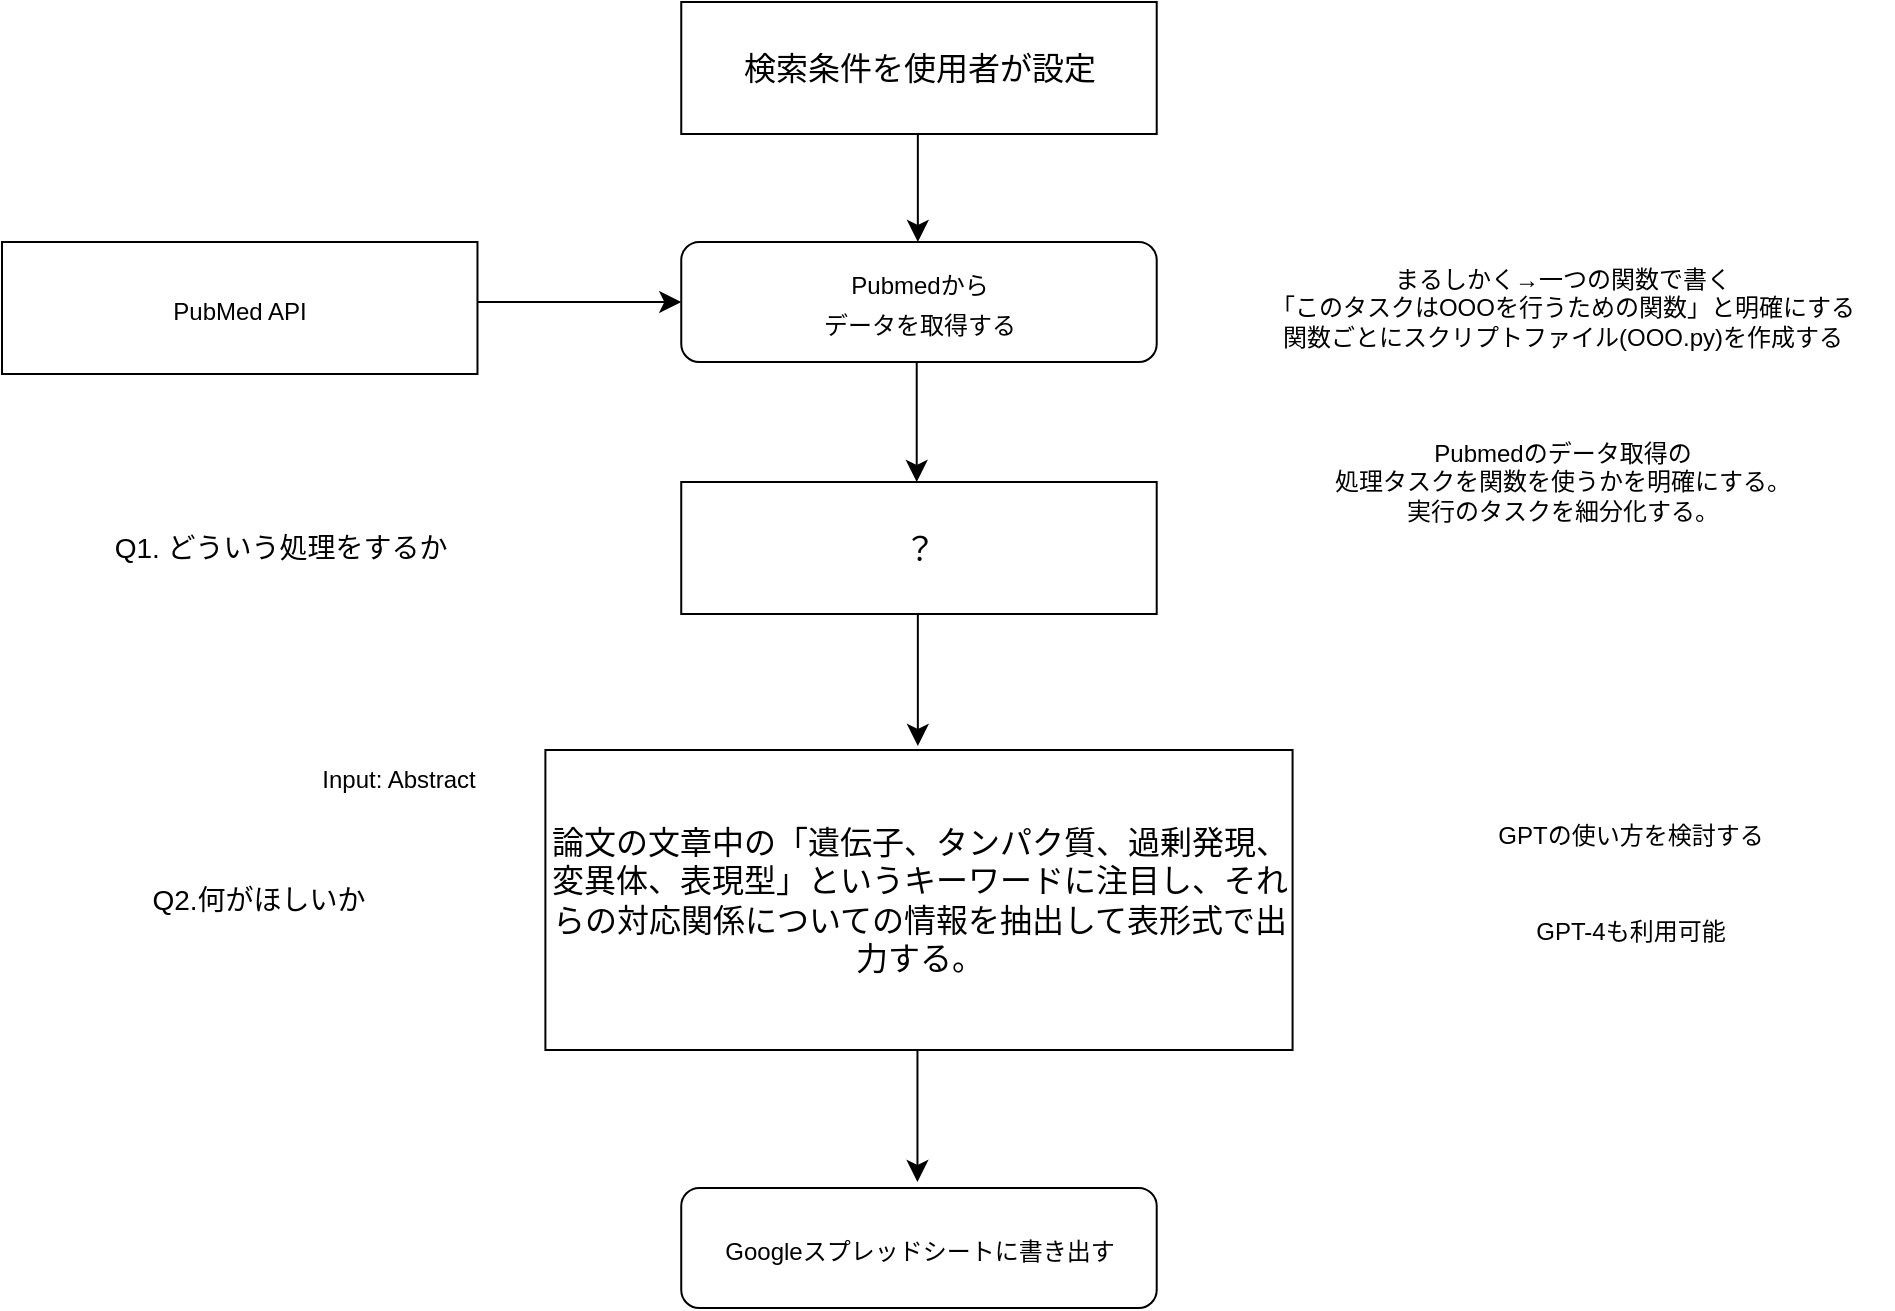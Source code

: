<mxfile>
    <diagram id="6hGjJqjaPUIHLYzqYKvI" name="Page-1">
        <mxGraphModel dx="1228" dy="933" grid="1" gridSize="30" guides="1" tooltips="1" connect="1" arrows="1" fold="1" page="1" pageScale="1" pageWidth="827" pageHeight="1169" math="0" shadow="0">
            <root>
                <mxCell id="0"/>
                <mxCell id="1" parent="0"/>
                <mxCell id="14" value="" style="group" parent="1" vertex="1" connectable="0">
                    <mxGeometry x="390" y="120" width="945.283" height="653" as="geometry"/>
                </mxCell>
                <mxCell id="uGYLsN3fqCkKk5OynrGJ-33" value="" style="endArrow=classic;html=1;rounded=0;fontSize=12;startSize=8;endSize=8;curved=1;" parent="14" edge="1">
                    <mxGeometry width="50" height="50" relative="1" as="geometry">
                        <mxPoint x="457.358" y="180" as="sourcePoint"/>
                        <mxPoint x="457.358" y="240" as="targetPoint"/>
                    </mxGeometry>
                </mxCell>
                <mxCell id="uGYLsN3fqCkKk5OynrGJ-15" value="" style="endArrow=classic;html=1;rounded=0;fontSize=12;startSize=8;endSize=8;curved=1;" parent="14" edge="1">
                    <mxGeometry width="50" height="50" relative="1" as="geometry">
                        <mxPoint x="457.925" y="60" as="sourcePoint"/>
                        <mxPoint x="457.925" y="120" as="targetPoint"/>
                    </mxGeometry>
                </mxCell>
                <mxCell id="2" value="&lt;span style=&quot;font-size: 12px;&quot;&gt;Pubmedから&lt;/span&gt;&lt;br style=&quot;font-size: 12px;&quot;&gt;&lt;span style=&quot;font-size: 12px;&quot;&gt;データを取得する&lt;/span&gt;" style="rounded=1;whiteSpace=wrap;html=1;fontSize=16;" parent="14" vertex="1">
                    <mxGeometry x="339.623" y="120" width="237.736" height="60" as="geometry"/>
                </mxCell>
                <mxCell id="uGYLsN3fqCkKk5OynrGJ-24" value="&lt;span style=&quot;font-size: 12px;&quot;&gt;PubMed API&lt;/span&gt;" style="rounded=0;whiteSpace=wrap;html=1;fontSize=16;" parent="14" vertex="1">
                    <mxGeometry y="120" width="237.736" height="66" as="geometry"/>
                </mxCell>
                <mxCell id="6" value="検索条件を使用者が設定" style="rounded=0;whiteSpace=wrap;html=1;fontSize=16;" parent="14" vertex="1">
                    <mxGeometry x="339.623" width="237.736" height="66" as="geometry"/>
                </mxCell>
                <mxCell id="10" value="" style="group" parent="14" vertex="1" connectable="0">
                    <mxGeometry x="50.943" y="240" width="594.34" height="413" as="geometry"/>
                </mxCell>
                <mxCell id="uGYLsN3fqCkKk5OynrGJ-14" value="&lt;span style=&quot;font-size: 12px;&quot;&gt;Googleスプレッドシートに書き出す&lt;/span&gt;" style="rounded=1;whiteSpace=wrap;html=1;fontSize=16;" parent="10" vertex="1">
                    <mxGeometry x="288.679" y="353" width="237.736" height="60" as="geometry"/>
                </mxCell>
                <mxCell id="uGYLsN3fqCkKk5OynrGJ-22" value="" style="endArrow=classic;html=1;rounded=0;fontSize=12;startSize=8;endSize=8;curved=1;" parent="10" edge="1">
                    <mxGeometry width="50" height="50" relative="1" as="geometry">
                        <mxPoint x="406.981" y="66" as="sourcePoint"/>
                        <mxPoint x="406.981" y="132" as="targetPoint"/>
                    </mxGeometry>
                </mxCell>
                <mxCell id="uGYLsN3fqCkKk5OynrGJ-23" value="？" style="rounded=0;whiteSpace=wrap;html=1;fontSize=16;" parent="10" vertex="1">
                    <mxGeometry x="288.679" width="237.736" height="66" as="geometry"/>
                </mxCell>
                <mxCell id="uGYLsN3fqCkKk5OynrGJ-25" value="論文の文章中の「遺伝子、タンパク質、過剰発現、変異体、表現型」というキーワードに注目し、それらの対応関係についての情報を抽出して表形式で出力する。" style="rounded=0;whiteSpace=wrap;html=1;fontSize=16;" parent="10" vertex="1">
                    <mxGeometry x="220.755" y="134" width="373.585" height="150" as="geometry"/>
                </mxCell>
                <mxCell id="7" value="&lt;font style=&quot;font-size: 14px;&quot;&gt;Q1. どういう処理をするか&lt;span style=&quot;&quot;&gt;&amp;nbsp;&lt;/span&gt;&lt;/font&gt;" style="text;html=1;align=center;verticalAlign=middle;resizable=0;points=[];autosize=1;strokeColor=none;fillColor=none;" parent="10" vertex="1">
                    <mxGeometry y="18" width="180" height="30" as="geometry"/>
                </mxCell>
                <mxCell id="8" value="&lt;font style=&quot;font-size: 14px;&quot;&gt;Q2.何がほしいか&lt;/font&gt;" style="text;html=1;align=center;verticalAlign=middle;resizable=0;points=[];autosize=1;strokeColor=none;fillColor=none;" parent="10" vertex="1">
                    <mxGeometry x="16.981" y="194" width="120" height="30" as="geometry"/>
                </mxCell>
                <mxCell id="9" value="" style="endArrow=classic;html=1;rounded=0;fontSize=12;startSize=8;endSize=8;curved=1;" parent="10" edge="1">
                    <mxGeometry width="50" height="50" relative="1" as="geometry">
                        <mxPoint x="406.789" y="284" as="sourcePoint"/>
                        <mxPoint x="406.789" y="350" as="targetPoint"/>
                    </mxGeometry>
                </mxCell>
                <mxCell id="15" value="Input: Abstract" style="text;html=1;align=center;verticalAlign=middle;resizable=0;points=[];autosize=1;strokeColor=none;fillColor=none;" parent="10" vertex="1">
                    <mxGeometry x="101.887" y="134" width="90" height="30" as="geometry"/>
                </mxCell>
                <mxCell id="12" value="" style="endArrow=classic;html=1;rounded=0;fontSize=12;startSize=8;endSize=8;curved=1;entryX=0;entryY=0.5;entryDx=0;entryDy=0;" parent="14" target="2" edge="1">
                    <mxGeometry width="50" height="50" relative="1" as="geometry">
                        <mxPoint x="237.736" y="150" as="sourcePoint"/>
                        <mxPoint x="237.736" y="210" as="targetPoint"/>
                    </mxGeometry>
                </mxCell>
                <mxCell id="16" value="まるしかく→一つの関数で書く&lt;br&gt;「このタスクはOOOを行うための関数」と明確にする&lt;br&gt;関数ごとにスクリプトファイル(OOO.py)を作成する" style="text;html=1;align=center;verticalAlign=middle;resizable=0;points=[];autosize=1;strokeColor=none;fillColor=none;" parent="14" vertex="1">
                    <mxGeometry x="615.283" y="123" width="330" height="60" as="geometry"/>
                </mxCell>
                <mxCell id="17" value="GPT-4も利用可能" style="text;html=1;align=center;verticalAlign=middle;resizable=0;points=[];autosize=1;strokeColor=none;fillColor=none;" parent="14" vertex="1">
                    <mxGeometry x="754.245" y="450" width="120" height="30" as="geometry"/>
                </mxCell>
                <mxCell id="18" value="GPTの使い方を検討する" style="text;html=1;align=center;verticalAlign=middle;resizable=0;points=[];autosize=1;strokeColor=none;fillColor=none;" parent="14" vertex="1">
                    <mxGeometry x="739.245" y="401.5" width="150" height="30" as="geometry"/>
                </mxCell>
                <mxCell id="20" value="Pubmedのデータ取得の&lt;br&gt;処理タスクを関数を使うかを明確にする。&lt;br&gt;実行のタスクを細分化する。" style="text;html=1;align=center;verticalAlign=middle;resizable=0;points=[];autosize=1;strokeColor=none;fillColor=none;" parent="14" vertex="1">
                    <mxGeometry x="660.283" y="210" width="240" height="60" as="geometry"/>
                </mxCell>
            </root>
        </mxGraphModel>
    </diagram>
</mxfile>